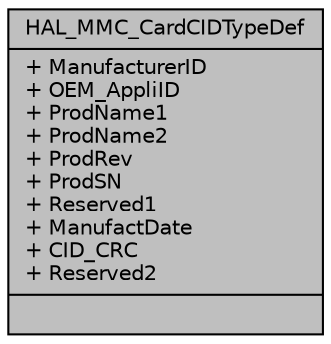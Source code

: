 digraph "HAL_MMC_CardCIDTypeDef"
{
  edge [fontname="Helvetica",fontsize="10",labelfontname="Helvetica",labelfontsize="10"];
  node [fontname="Helvetica",fontsize="10",shape=record];
  Node1 [label="{HAL_MMC_CardCIDTypeDef\n|+ ManufacturerID\l+ OEM_AppliID\l+ ProdName1\l+ ProdName2\l+ ProdRev\l+ ProdSN\l+ Reserved1\l+ ManufactDate\l+ CID_CRC\l+ Reserved2\l|}",height=0.2,width=0.4,color="black", fillcolor="grey75", style="filled", fontcolor="black"];
}

